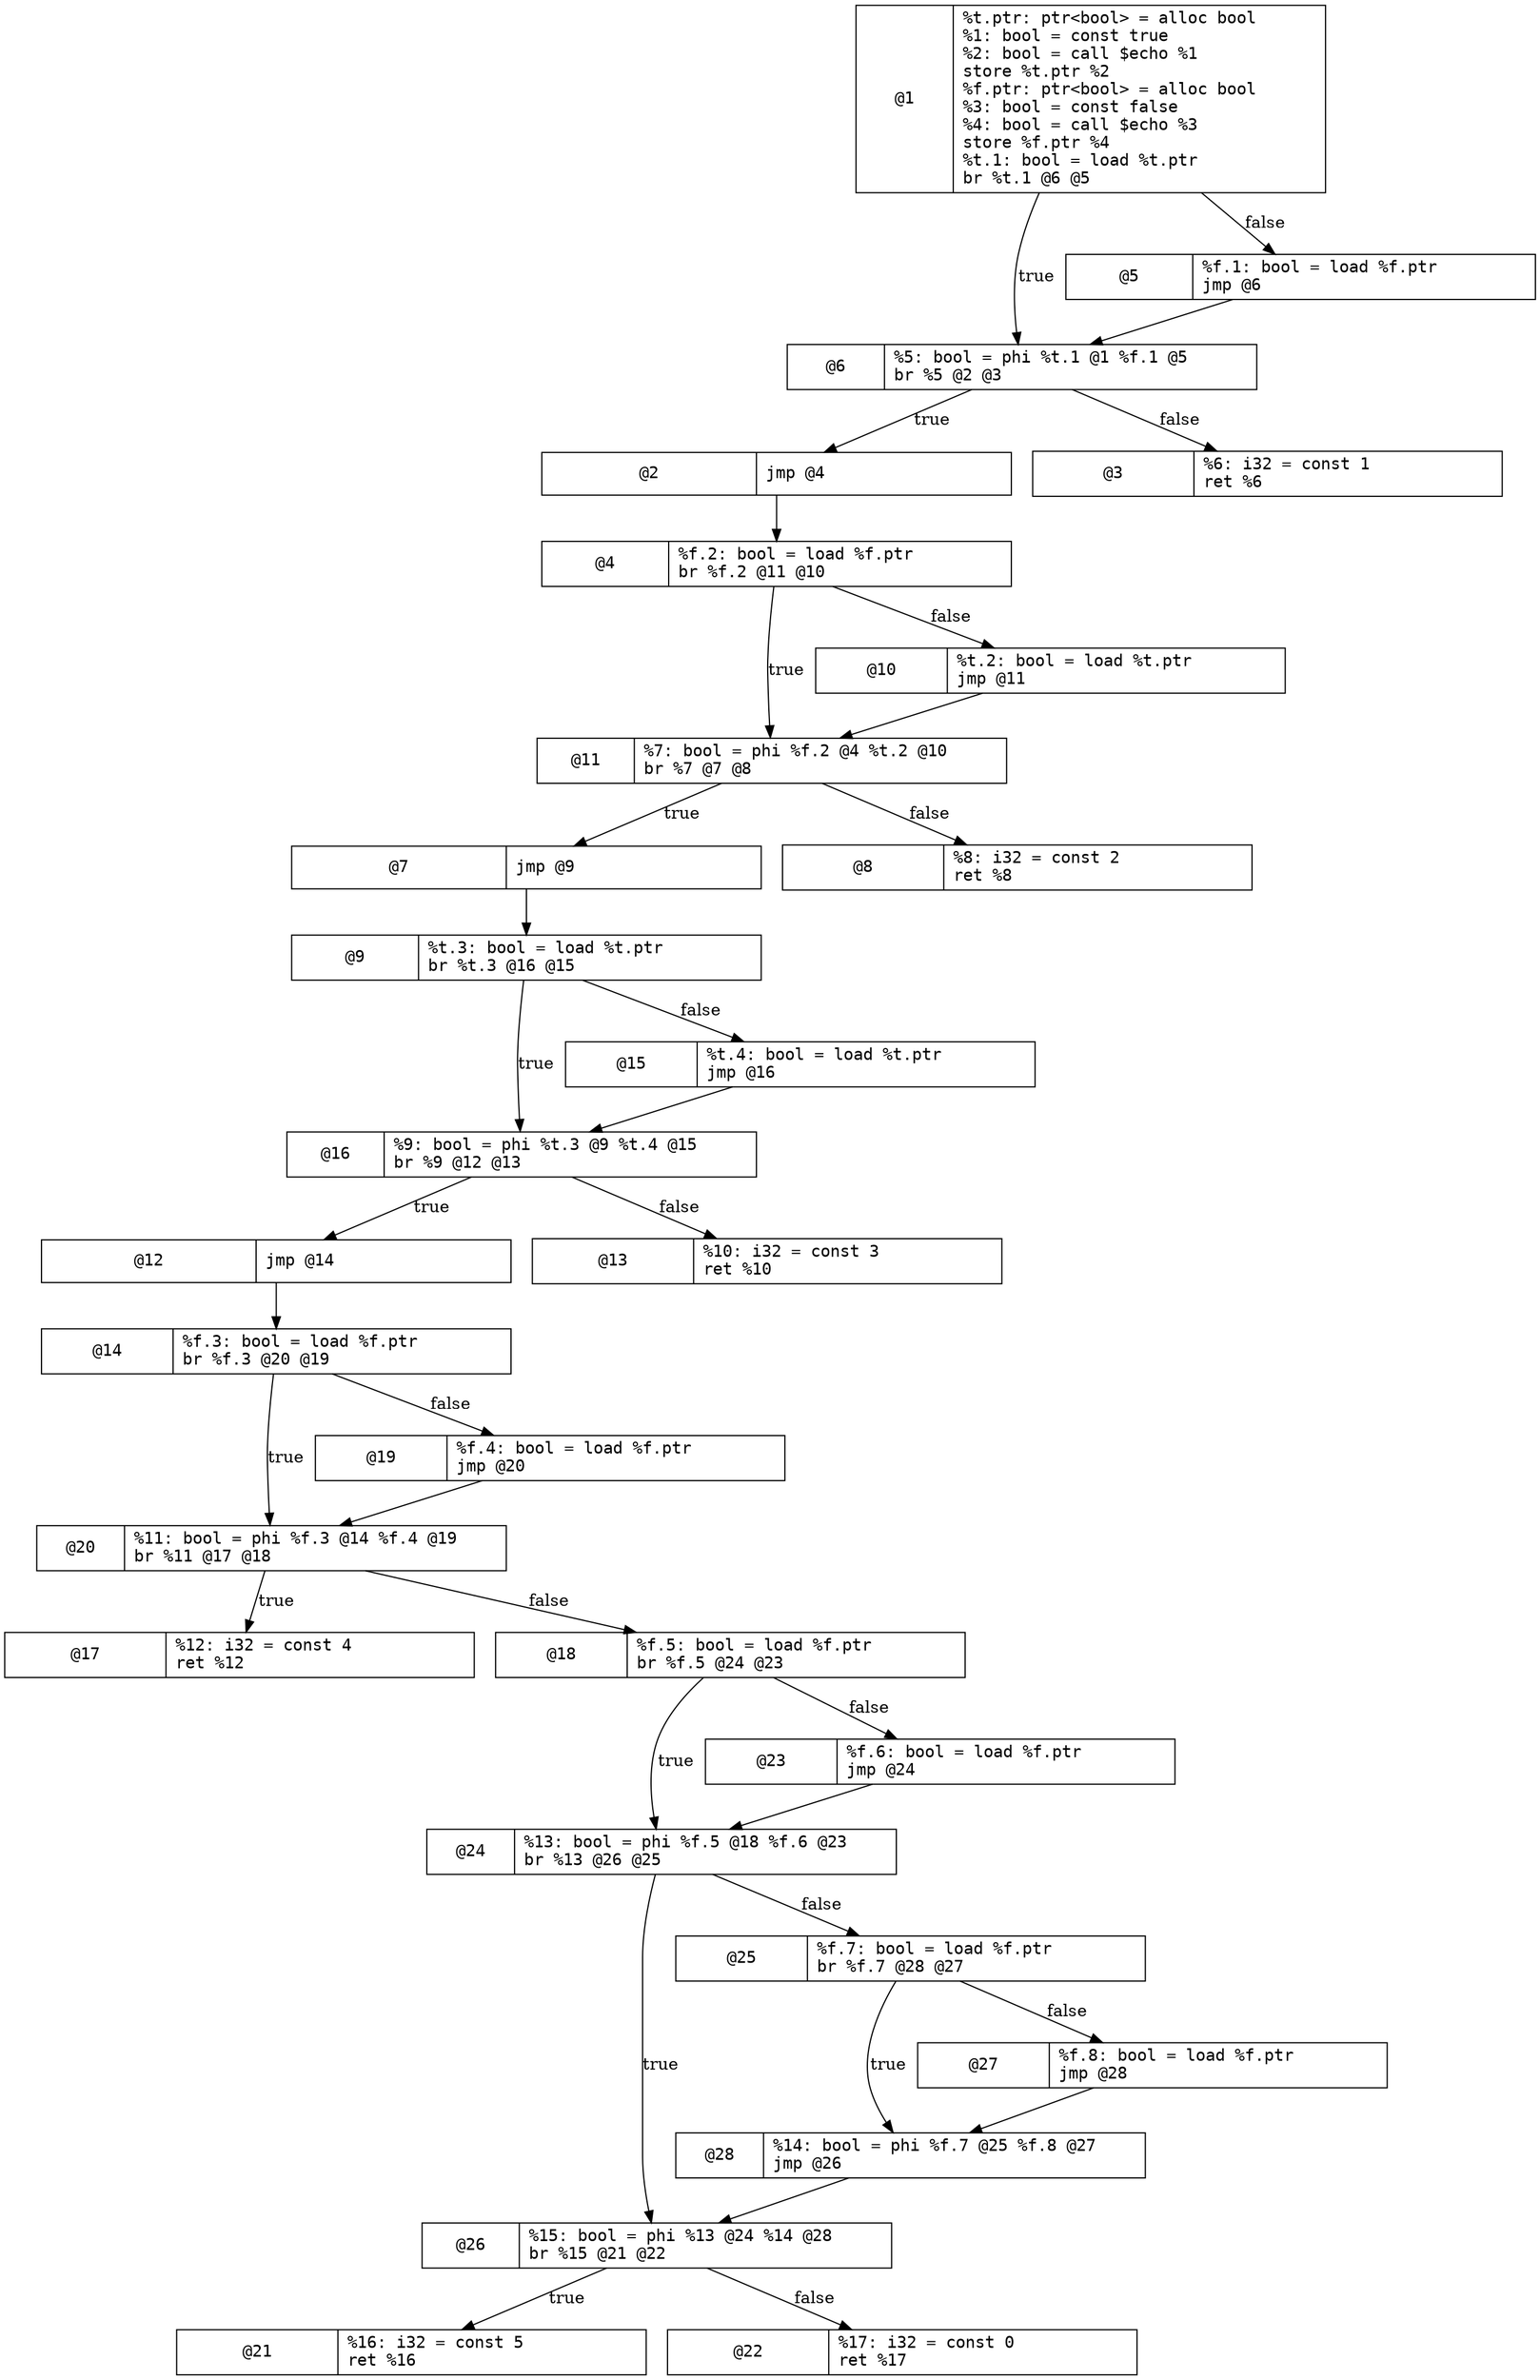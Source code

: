 digraph {
   node [shape=record width=5.5 fontname="monospace" ]

    "@1" [label="@1|%t.ptr: ptr&lt;bool&gt; = alloc bool\l%1: bool = const true\l%2: bool = call $echo %1\lstore %t.ptr %2\l%f.ptr: ptr&lt;bool&gt; = alloc bool\l%3: bool = const false\l%4: bool = call $echo %3\lstore %f.ptr %4\l%t.1: bool = load %t.ptr\lbr %t.1 @6 @5\l"]
    "@1" -> "@6" [label="true"]
    "@1" -> "@5" [label="false"]

    "@2" [label="@2|jmp @4\l"]
    "@2" -> "@4"

    "@3" [label="@3|%6: i32 = const 1\lret %6\l"]

    "@4" [label="@4|%f.2: bool = load %f.ptr\lbr %f.2 @11 @10\l"]
    "@4" -> "@11" [label="true"]
    "@4" -> "@10" [label="false"]

    "@5" [label="@5|%f.1: bool = load %f.ptr\ljmp @6\l"]
    "@5" -> "@6"

    "@6" [label="@6|%5: bool = phi %t.1 @1 %f.1 @5\lbr %5 @2 @3\l"]
    "@6" -> "@2" [label="true"]
    "@6" -> "@3" [label="false"]

    "@7" [label="@7|jmp @9\l"]
    "@7" -> "@9"

    "@8" [label="@8|%8: i32 = const 2\lret %8\l"]

    "@9" [label="@9|%t.3: bool = load %t.ptr\lbr %t.3 @16 @15\l"]
    "@9" -> "@16" [label="true"]
    "@9" -> "@15" [label="false"]

    "@10" [label="@10|%t.2: bool = load %t.ptr\ljmp @11\l"]
    "@10" -> "@11"

    "@11" [label="@11|%7: bool = phi %f.2 @4 %t.2 @10\lbr %7 @7 @8\l"]
    "@11" -> "@7" [label="true"]
    "@11" -> "@8" [label="false"]

    "@12" [label="@12|jmp @14\l"]
    "@12" -> "@14"

    "@13" [label="@13|%10: i32 = const 3\lret %10\l"]

    "@14" [label="@14|%f.3: bool = load %f.ptr\lbr %f.3 @20 @19\l"]
    "@14" -> "@20" [label="true"]
    "@14" -> "@19" [label="false"]

    "@15" [label="@15|%t.4: bool = load %t.ptr\ljmp @16\l"]
    "@15" -> "@16"

    "@16" [label="@16|%9: bool = phi %t.3 @9 %t.4 @15\lbr %9 @12 @13\l"]
    "@16" -> "@12" [label="true"]
    "@16" -> "@13" [label="false"]

    "@17" [label="@17|%12: i32 = const 4\lret %12\l"]

    "@18" [label="@18|%f.5: bool = load %f.ptr\lbr %f.5 @24 @23\l"]
    "@18" -> "@24" [label="true"]
    "@18" -> "@23" [label="false"]

    "@19" [label="@19|%f.4: bool = load %f.ptr\ljmp @20\l"]
    "@19" -> "@20"

    "@20" [label="@20|%11: bool = phi %f.3 @14 %f.4 @19\lbr %11 @17 @18\l"]
    "@20" -> "@17" [label="true"]
    "@20" -> "@18" [label="false"]

    "@21" [label="@21|%16: i32 = const 5\lret %16\l"]

    "@22" [label="@22|%17: i32 = const 0\lret %17\l"]

    "@23" [label="@23|%f.6: bool = load %f.ptr\ljmp @24\l"]
    "@23" -> "@24"

    "@24" [label="@24|%13: bool = phi %f.5 @18 %f.6 @23\lbr %13 @26 @25\l"]
    "@24" -> "@26" [label="true"]
    "@24" -> "@25" [label="false"]

    "@25" [label="@25|%f.7: bool = load %f.ptr\lbr %f.7 @28 @27\l"]
    "@25" -> "@28" [label="true"]
    "@25" -> "@27" [label="false"]

    "@26" [label="@26|%15: bool = phi %13 @24 %14 @28\lbr %15 @21 @22\l"]
    "@26" -> "@21" [label="true"]
    "@26" -> "@22" [label="false"]

    "@27" [label="@27|%f.8: bool = load %f.ptr\ljmp @28\l"]
    "@27" -> "@28"

    "@28" [label="@28|%14: bool = phi %f.7 @25 %f.8 @27\ljmp @26\l"]
    "@28" -> "@26"

}